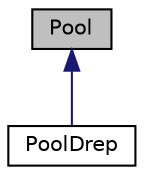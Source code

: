 digraph "Pool"
{
  edge [fontname="Helvetica",fontsize="10",labelfontname="Helvetica",labelfontsize="10"];
  node [fontname="Helvetica",fontsize="10",shape=record];
  Node0 [label="Pool",height=0.2,width=0.4,color="black", fillcolor="grey75", style="filled", fontcolor="black"];
  Node0 -> Node1 [dir="back",color="midnightblue",fontsize="10",style="solid",fontname="Helvetica"];
  Node1 [label="PoolDrep",height=0.2,width=0.4,color="black", fillcolor="white", style="filled",URL="$class_pool_drep.html",tooltip="generator class PoolDrep "];
}
